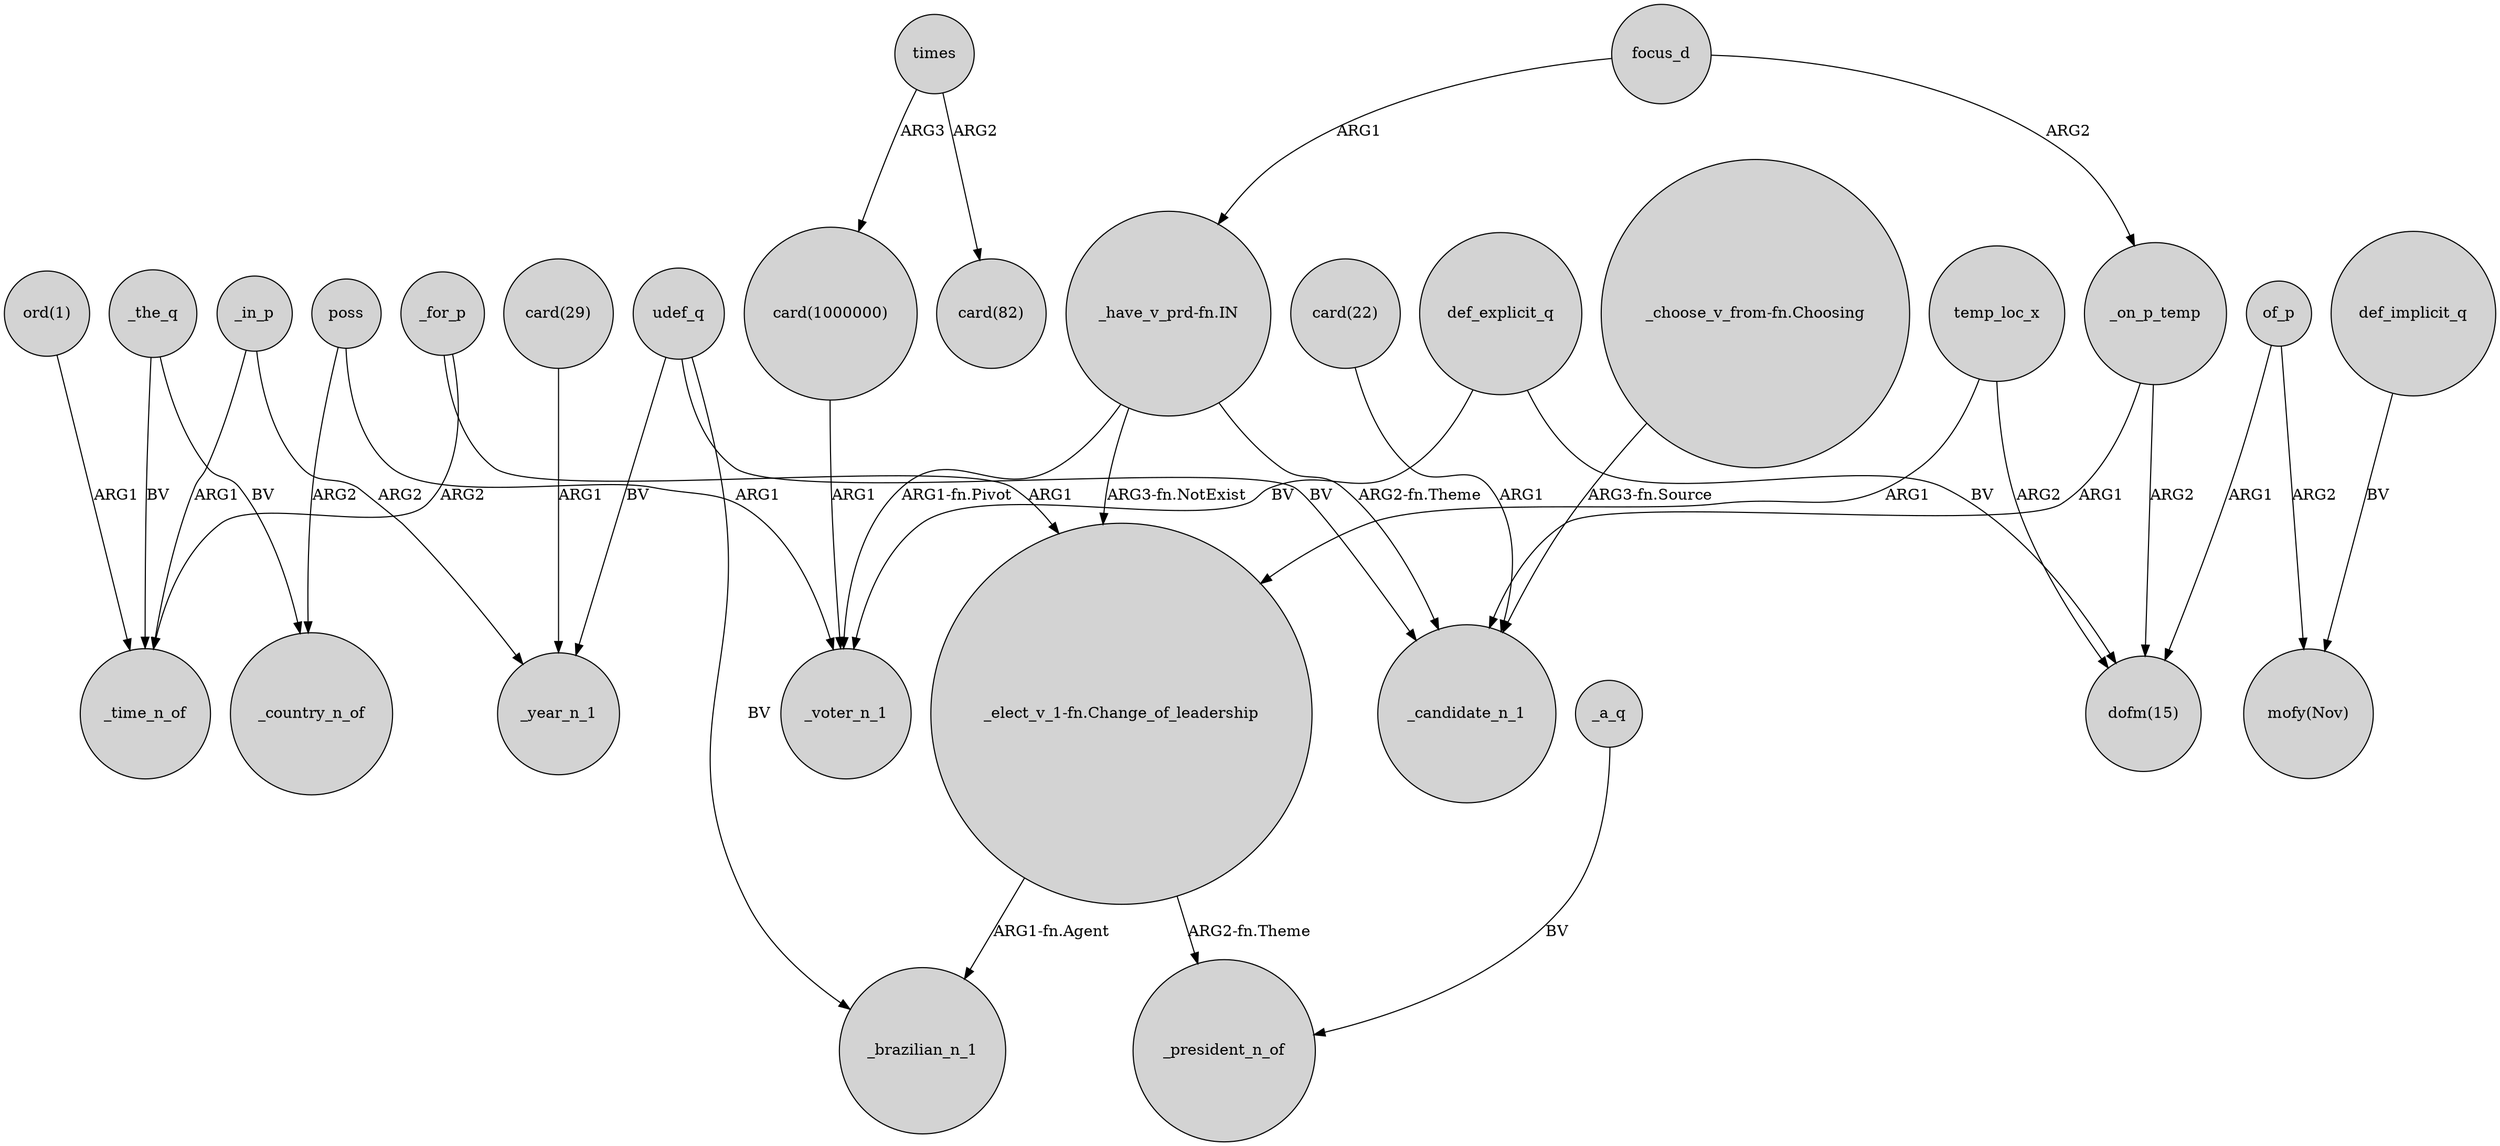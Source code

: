 digraph {
	node [shape=circle style=filled]
	def_explicit_q -> "dofm(15)" [label=BV]
	"card(29)" -> _year_n_1 [label=ARG1]
	poss -> _voter_n_1 [label=ARG1]
	_on_p_temp -> _candidate_n_1 [label=ARG1]
	_on_p_temp -> "dofm(15)" [label=ARG2]
	poss -> _country_n_of [label=ARG2]
	_in_p -> _year_n_1 [label=ARG2]
	_for_p -> "_elect_v_1-fn.Change_of_leadership" [label=ARG1]
	"_elect_v_1-fn.Change_of_leadership" -> _brazilian_n_1 [label="ARG1-fn.Agent"]
	temp_loc_x -> "_elect_v_1-fn.Change_of_leadership" [label=ARG1]
	"_elect_v_1-fn.Change_of_leadership" -> _president_n_of [label="ARG2-fn.Theme"]
	"_have_v_prd-fn.IN" -> _candidate_n_1 [label="ARG2-fn.Theme"]
	"_have_v_prd-fn.IN" -> "_elect_v_1-fn.Change_of_leadership" [label="ARG3-fn.NotExist"]
	temp_loc_x -> "dofm(15)" [label=ARG2]
	focus_d -> _on_p_temp [label=ARG2]
	_for_p -> _time_n_of [label=ARG2]
	"card(22)" -> _candidate_n_1 [label=ARG1]
	focus_d -> "_have_v_prd-fn.IN" [label=ARG1]
	_the_q -> _country_n_of [label=BV]
	_the_q -> _time_n_of [label=BV]
	times -> "card(82)" [label=ARG2]
	times -> "card(1000000)" [label=ARG3]
	_in_p -> _time_n_of [label=ARG1]
	"_choose_v_from-fn.Choosing" -> _candidate_n_1 [label="ARG3-fn.Source"]
	_a_q -> _president_n_of [label=BV]
	def_explicit_q -> _voter_n_1 [label=BV]
	udef_q -> _brazilian_n_1 [label=BV]
	"_have_v_prd-fn.IN" -> _voter_n_1 [label="ARG1-fn.Pivot"]
	udef_q -> _year_n_1 [label=BV]
	of_p -> "mofy(Nov)" [label=ARG2]
	def_implicit_q -> "mofy(Nov)" [label=BV]
	of_p -> "dofm(15)" [label=ARG1]
	"ord(1)" -> _time_n_of [label=ARG1]
	udef_q -> _candidate_n_1 [label=BV]
	"card(1000000)" -> _voter_n_1 [label=ARG1]
}
